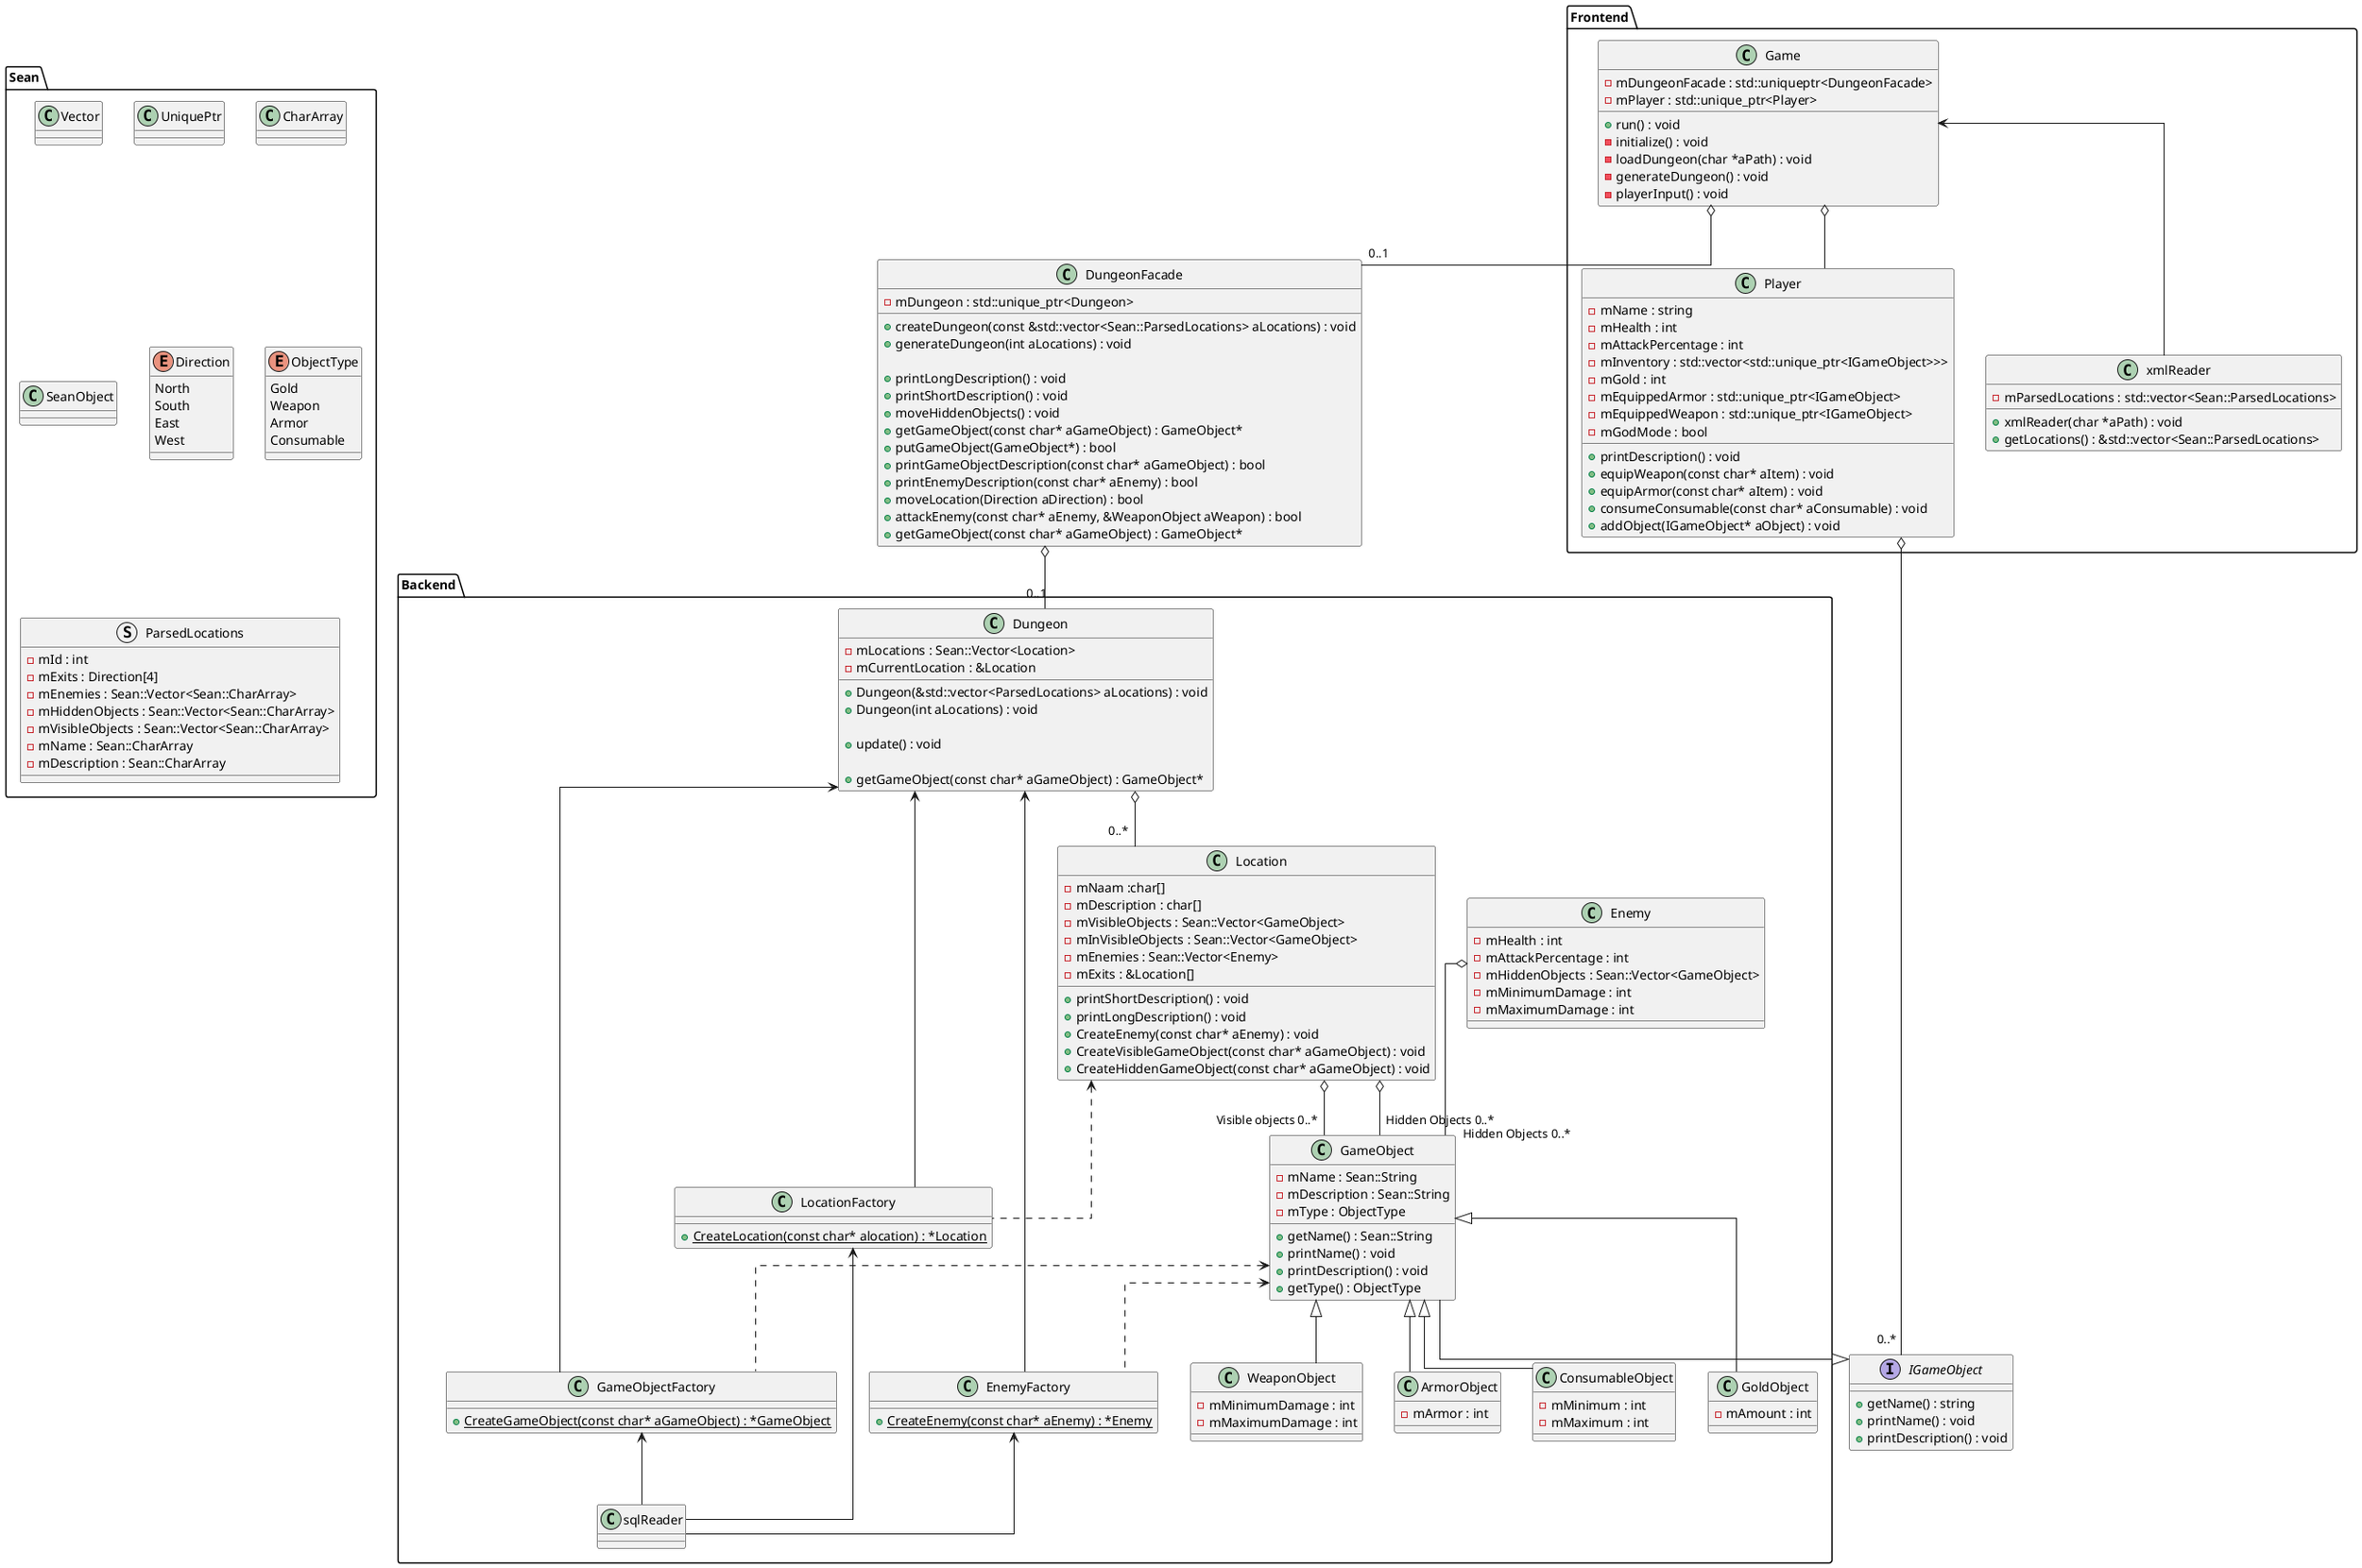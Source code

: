 @startuml classDiagram

' skinparam backgroundColor #1e1e1e
' skinparam classBackgroundColor #2d2d2d
' skinparam classBorderColor White
' skinparam classFontColor White
' skinparam classAttributeIconColor White
' skinparam classArrowColor White
skinparam linetype ortho

package "Sean"{
    class Vector{

    }

    class UniquePtr{}

    class CharArray{}

    class SeanObject{}

    enum Direction{
        North
        South
        East
        West
    }

    enum ObjectType{
        Gold
        Weapon
        Armor
        Consumable
    }

    struct ParsedLocations{
        - mId : int
        - mExits : Direction[4]
        - mEnemies : Sean::Vector<Sean::CharArray>
        - mHiddenObjects : Sean::Vector<Sean::CharArray>
        - mVisibleObjects : Sean::Vector<Sean::CharArray>
        - mName : Sean::CharArray
        - mDescription : Sean::CharArray
    }
}


package "Backend"{

    class Location{
        + printShortDescription() : void
        + printLongDescription() : void
        + CreateEnemy(const char* aEnemy) : void
        + CreateVisibleGameObject(const char* aGameObject) : void
        + CreateHiddenGameObject(const char* aGameObject) : void

        - mNaam :char[]
        - mDescription : char[]
        - mVisibleObjects : Sean::Vector<GameObject>
        - mInVisibleObjects : Sean::Vector<GameObject>
        - mEnemies : Sean::Vector<Enemy>
        - mExits : &Location[]
    }


    class LocationFactory{
        +{static} CreateLocation(const char* alocation) : *Location
    }

    class GameObjectFactory{
        +{static} CreateGameObject(const char* aGameObject) : *GameObject
    }

    class EnemyFactory{
        +{static} CreateEnemy(const char* aEnemy) : *Enemy
    }

    class GameObject{
        -mName : Sean::String
        -mDescription : Sean::String
        -mType : ObjectType

        + getName() : Sean::String
        + printName() : void
        + printDescription() : void
        + getType() : ObjectType
    }

    class GoldObject{
        - mAmount : int
    }

    class WeaponObject{
        - mMinimumDamage : int
        - mMaximumDamage : int
    }

    class ArmorObject{
        - mArmor : int
    }

    class Enemy{
        - mHealth : int
        - mAttackPercentage : int
        - mHiddenObjects : Sean::Vector<GameObject>
        - mMinimumDamage : int
        - mMaximumDamage : int
    }

    class ConsumableObject{
        - mMinimum : int
        - mMaximum : int
    }

    class Dungeon{
        + Dungeon(&std::vector<ParsedLocations> aLocations) : void
        + Dungeon(int aLocations) : void

        + update() : void

        + getGameObject(const char* aGameObject) : GameObject*

        - mLocations : Sean::Vector<Location>
        - mCurrentLocation : &Location
    }

    class sqlReader{}

    Location o-- "Visible objects 0..*" GameObject
    Location o-- "Hidden Objects 0..*"GameObject

    Enemy o-- "Hidden Objects 0..*" GameObject

    GameObject <.. GameObjectFactory
    GameObject <.. EnemyFactory

    GameObject <|-- GoldObject
    GameObject <|-- WeaponObject
    GameObject <|-- ArmorObject
    GameObject <|-- ConsumableObject

    Dungeon o-- "0..*" Location
    Dungeon <-- LocationFactory
    Dungeon <-- GameObjectFactory
    Dungeon <-- EnemyFactory

    Location <.. LocationFactory

    GameObjectFactory <-- sqlReader
    EnemyFactory <-- sqlReader
    LocationFactory <-- sqlReader

}

package "Frontend"{

    class Player{
        - mName : string
        - mHealth : int
        - mAttackPercentage : int
        - mInventory : std::vector<std::unique_ptr<IGameObject>>>
        - mGold : int
        - mEquippedArmor : std::unique_ptr<IGameObject>
        - mEquippedWeapon : std::unique_ptr<IGameObject>
        - mGodMode : bool

        + printDescription() : void
        + equipWeapon(const char* aItem) : void
        + equipArmor(const char* aItem) : void
        + consumeConsumable(const char* aConsumable) : void
        + addObject(IGameObject* aObject) : void
    }

    class Game{
        + run() : void
        - initialize() : void
        - loadDungeon(char *aPath) : void
        - generateDungeon() : void
        - playerInput() : void

        - mDungeonFacade : std::uniqueptr<DungeonFacade>
        - mPlayer : std::unique_ptr<Player>
    }

    class xmlReader{
        + xmlReader(char *aPath) : void
        + getLocations() : &std::vector<Sean::ParsedLocations>

        - mParsedLocations : std::vector<Sean::ParsedLocations>
    }

    Game o-- Player

    Game <-- xmlReader

}

' Misc
class DungeonFacade{
    - mDungeon : std::unique_ptr<Dungeon>

    + createDungeon(const &std::vector<Sean::ParsedLocations> aLocations) : void
    + generateDungeon(int aLocations) : void

    + printLongDescription() : void
    + printShortDescription() : void
    + moveHiddenObjects() : void
    + getGameObject(const char* aGameObject) : GameObject*
    + putGameObject(GameObject*) : bool
    + printGameObjectDescription(const char* aGameObject) : bool
    + printEnemyDescription(const char* aEnemy) : bool
    + moveLocation(Direction aDirection) : bool
    + attackEnemy(const char* aEnemy, &WeaponObject aWeapon) : bool
    + getGameObject(const char* aGameObject) : GameObject*
}

interface IGameObject{
    + getName() : string
    + printName() : void
    + printDescription() : void
}

Game o-- "0..1" DungeonFacade

Player o-- "0..*" IGameObject

DungeonFacade o--"0..1" Dungeon
GameObject --|> IGameObject





@enduml